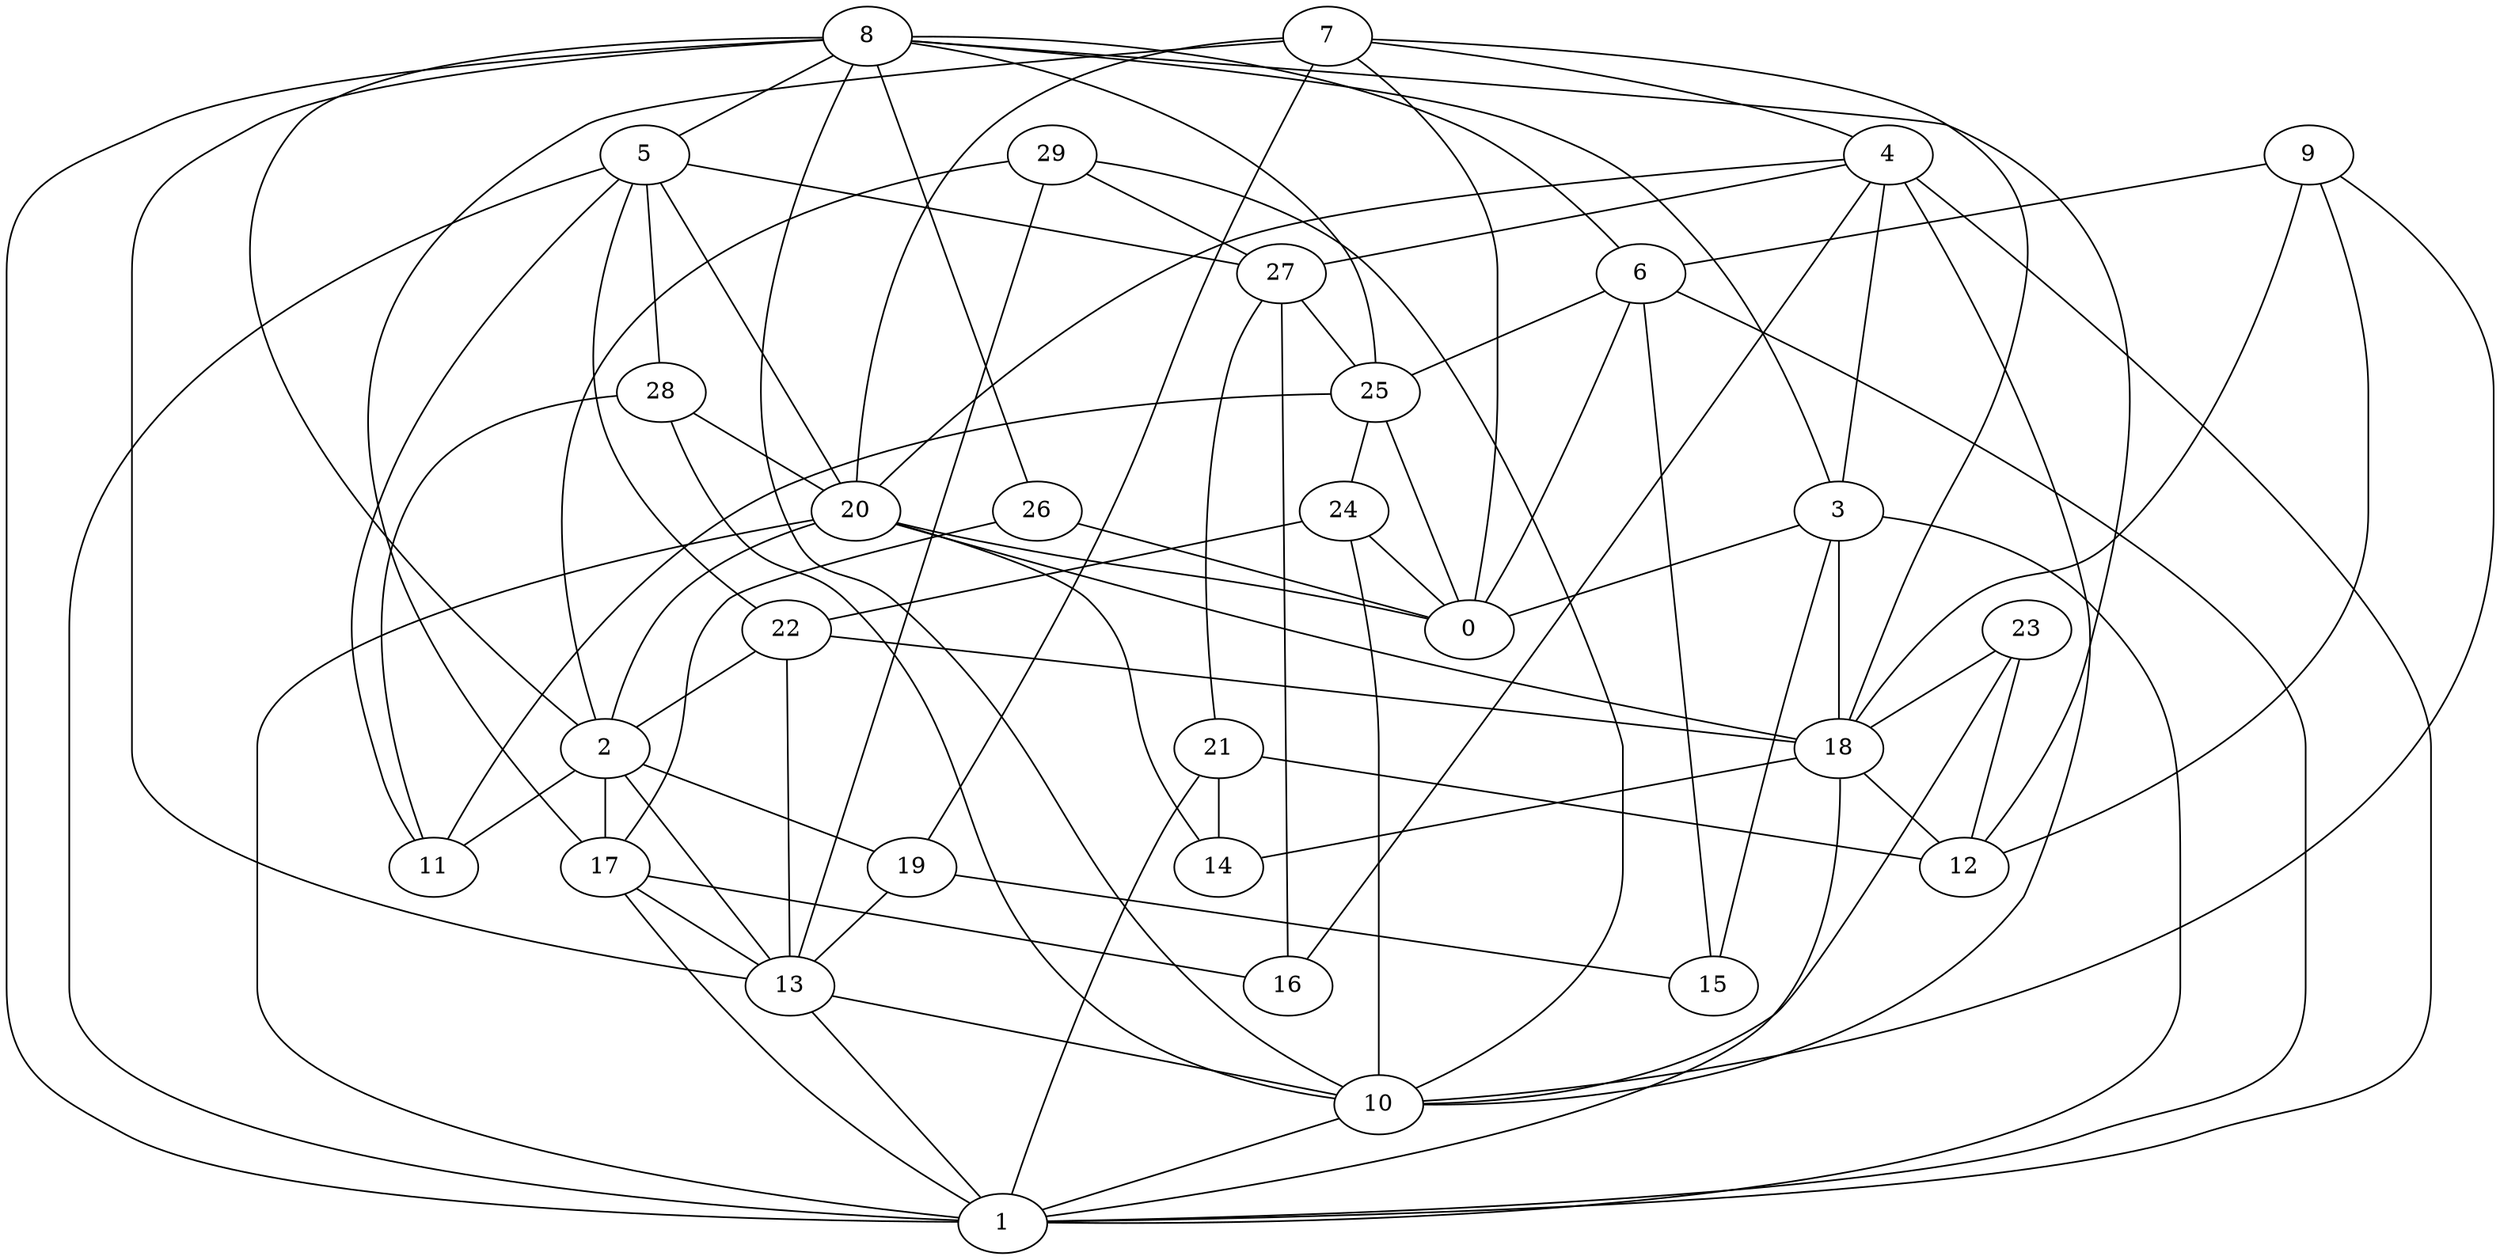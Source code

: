 digraph GG_graph {

subgraph G_graph {
edge [color = black]
"13" -> "10" [dir = none]
"13" -> "1" [dir = none]
"29" -> "13" [dir = none]
"29" -> "10" [dir = none]
"29" -> "2" [dir = none]
"29" -> "27" [dir = none]
"20" -> "14" [dir = none]
"20" -> "2" [dir = none]
"20" -> "18" [dir = none]
"20" -> "1" [dir = none]
"20" -> "0" [dir = none]
"19" -> "13" [dir = none]
"19" -> "15" [dir = none]
"9" -> "12" [dir = none]
"9" -> "10" [dir = none]
"9" -> "6" [dir = none]
"9" -> "18" [dir = none]
"22" -> "13" [dir = none]
"22" -> "2" [dir = none]
"22" -> "18" [dir = none]
"18" -> "12" [dir = none]
"18" -> "14" [dir = none]
"18" -> "1" [dir = none]
"6" -> "0" [dir = none]
"6" -> "15" [dir = none]
"6" -> "1" [dir = none]
"6" -> "25" [dir = none]
"3" -> "1" [dir = none]
"3" -> "18" [dir = none]
"3" -> "15" [dir = none]
"3" -> "0" [dir = none]
"4" -> "20" [dir = none]
"4" -> "16" [dir = none]
"4" -> "27" [dir = none]
"4" -> "1" [dir = none]
"4" -> "3" [dir = none]
"4" -> "10" [dir = none]
"27" -> "21" [dir = none]
"27" -> "25" [dir = none]
"27" -> "16" [dir = none]
"5" -> "1" [dir = none]
"5" -> "11" [dir = none]
"5" -> "20" [dir = none]
"5" -> "22" [dir = none]
"5" -> "27" [dir = none]
"5" -> "28" [dir = none]
"25" -> "0" [dir = none]
"25" -> "24" [dir = none]
"25" -> "11" [dir = none]
"2" -> "19" [dir = none]
"2" -> "13" [dir = none]
"2" -> "17" [dir = none]
"2" -> "11" [dir = none]
"24" -> "22" [dir = none]
"24" -> "0" [dir = none]
"24" -> "10" [dir = none]
"10" -> "1" [dir = none]
"7" -> "4" [dir = none]
"7" -> "0" [dir = none]
"7" -> "19" [dir = none]
"7" -> "20" [dir = none]
"7" -> "17" [dir = none]
"7" -> "18" [dir = none]
"17" -> "1" [dir = none]
"17" -> "16" [dir = none]
"17" -> "13" [dir = none]
"28" -> "11" [dir = none]
"28" -> "10" [dir = none]
"28" -> "20" [dir = none]
"26" -> "17" [dir = none]
"26" -> "0" [dir = none]
"8" -> "25" [dir = none]
"8" -> "3" [dir = none]
"8" -> "1" [dir = none]
"8" -> "5" [dir = none]
"8" -> "13" [dir = none]
"8" -> "10" [dir = none]
"8" -> "12" [dir = none]
"8" -> "6" [dir = none]
"8" -> "2" [dir = none]
"8" -> "26" [dir = none]
"21" -> "1" [dir = none]
"21" -> "12" [dir = none]
"21" -> "14" [dir = none]
"23" -> "12" [dir = none]
"23" -> "10" [dir = none]
"23" -> "18" [dir = none]
}

}
